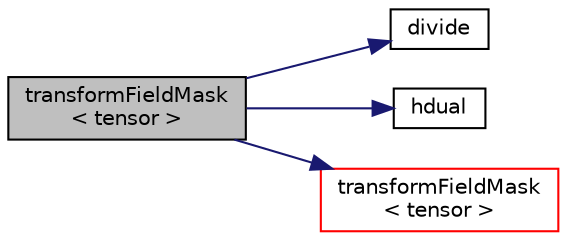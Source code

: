 digraph "transformFieldMask&lt; tensor &gt;"
{
  bgcolor="transparent";
  edge [fontname="Helvetica",fontsize="10",labelfontname="Helvetica",labelfontsize="10"];
  node [fontname="Helvetica",fontsize="10",shape=record];
  rankdir="LR";
  Node1 [label="transformFieldMask\l\< tensor \>",height=0.2,width=0.4,color="black", fillcolor="grey75", style="filled", fontcolor="black"];
  Node1 -> Node2 [color="midnightblue",fontsize="10",style="solid",fontname="Helvetica"];
  Node2 [label="divide",height=0.2,width=0.4,color="black",URL="$a10936.html#a74ffc83cf5b72fd4952167784f603ffe"];
  Node1 -> Node3 [color="midnightblue",fontsize="10",style="solid",fontname="Helvetica"];
  Node3 [label="hdual",height=0.2,width=0.4,color="black",URL="$a10936.html#ab32ca03fe56b983fb2835ccda65b4b7d"];
  Node1 -> Node4 [color="midnightblue",fontsize="10",style="solid",fontname="Helvetica"];
  Node4 [label="transformFieldMask\l\< tensor \>",height=0.2,width=0.4,color="red",URL="$a10936.html#ac184abdb396a6deef11c07c16fb4fd41"];
}
